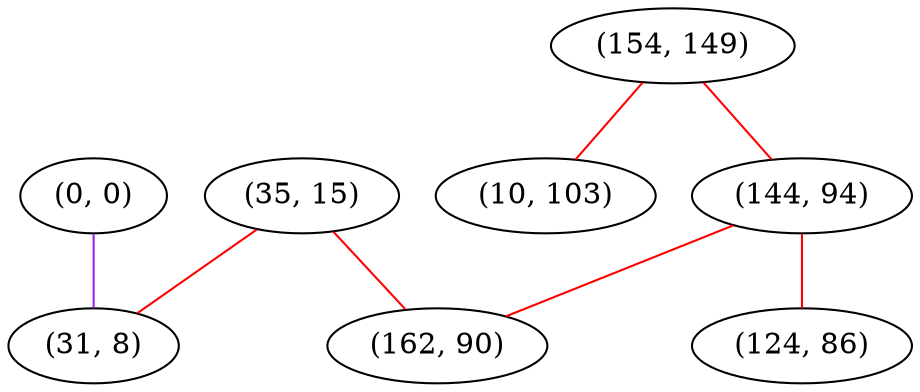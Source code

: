 graph "" {
"(35, 15)";
"(154, 149)";
"(0, 0)";
"(31, 8)";
"(10, 103)";
"(144, 94)";
"(124, 86)";
"(162, 90)";
"(35, 15)" -- "(31, 8)"  [color=red, key=0, weight=1];
"(35, 15)" -- "(162, 90)"  [color=red, key=0, weight=1];
"(154, 149)" -- "(10, 103)"  [color=red, key=0, weight=1];
"(154, 149)" -- "(144, 94)"  [color=red, key=0, weight=1];
"(0, 0)" -- "(31, 8)"  [color=purple, key=0, weight=4];
"(144, 94)" -- "(124, 86)"  [color=red, key=0, weight=1];
"(144, 94)" -- "(162, 90)"  [color=red, key=0, weight=1];
}
